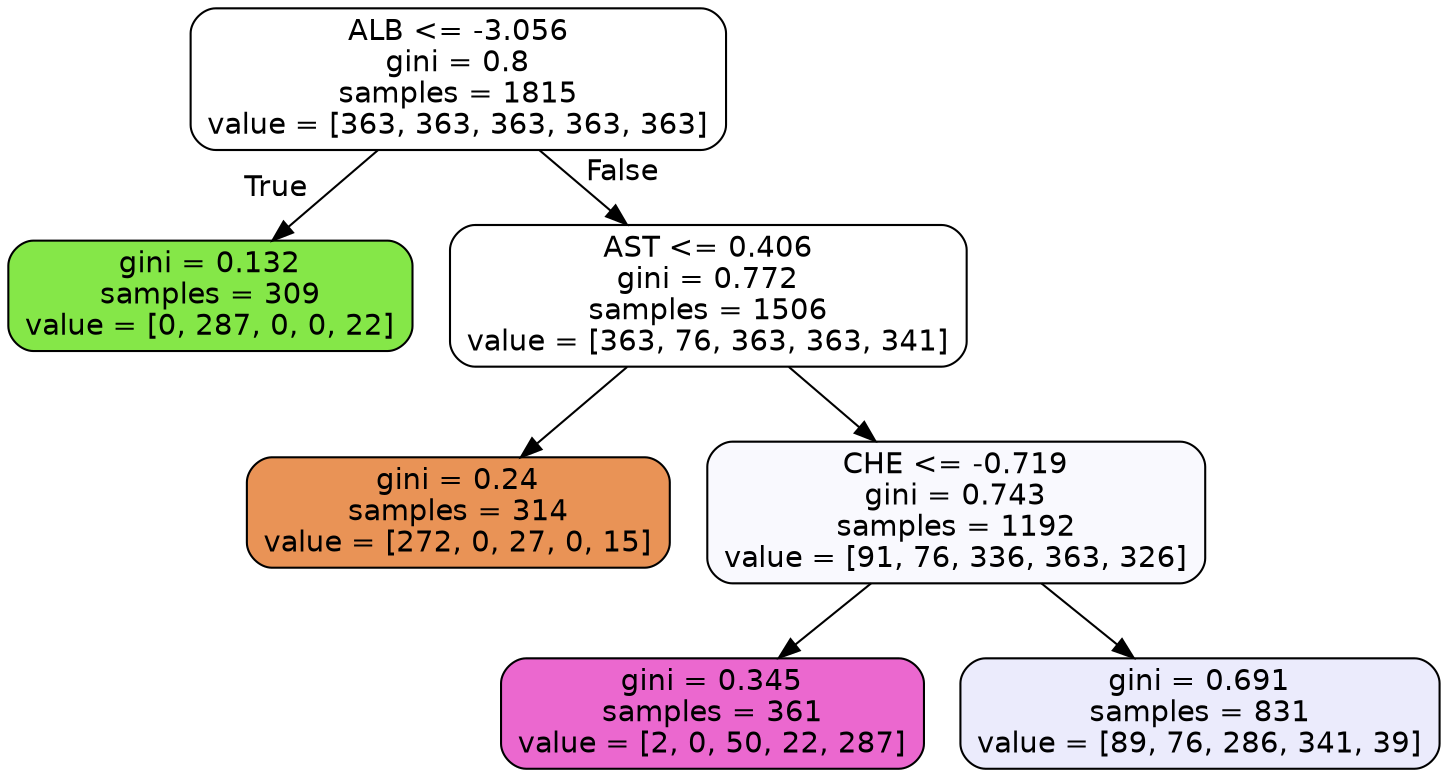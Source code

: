 digraph Tree {
node [shape=box, style="filled, rounded", color="black", fontname="helvetica"] ;
edge [fontname="helvetica"] ;
0 [label="ALB <= -3.056\ngini = 0.8\nsamples = 1815\nvalue = [363, 363, 363, 363, 363]", fillcolor="#ffffff"] ;
1 [label="gini = 0.132\nsamples = 309\nvalue = [0, 287, 0, 0, 22]", fillcolor="#85e748"] ;
0 -> 1 [labeldistance=2.5, labelangle=45, headlabel="True"] ;
2 [label="AST <= 0.406\ngini = 0.772\nsamples = 1506\nvalue = [363, 76, 363, 363, 341]", fillcolor="#ffffff"] ;
0 -> 2 [labeldistance=2.5, labelangle=-45, headlabel="False"] ;
3 [label="gini = 0.24\nsamples = 314\nvalue = [272, 0, 27, 0, 15]", fillcolor="#e99356"] ;
2 -> 3 ;
4 [label="CHE <= -0.719\ngini = 0.743\nsamples = 1192\nvalue = [91, 76, 336, 363, 326]", fillcolor="#f9f9fe"] ;
2 -> 4 ;
5 [label="gini = 0.345\nsamples = 361\nvalue = [2, 0, 50, 22, 287]", fillcolor="#eb68cf"] ;
4 -> 5 ;
6 [label="gini = 0.691\nsamples = 831\nvalue = [89, 76, 286, 341, 39]", fillcolor="#ebebfc"] ;
4 -> 6 ;
}